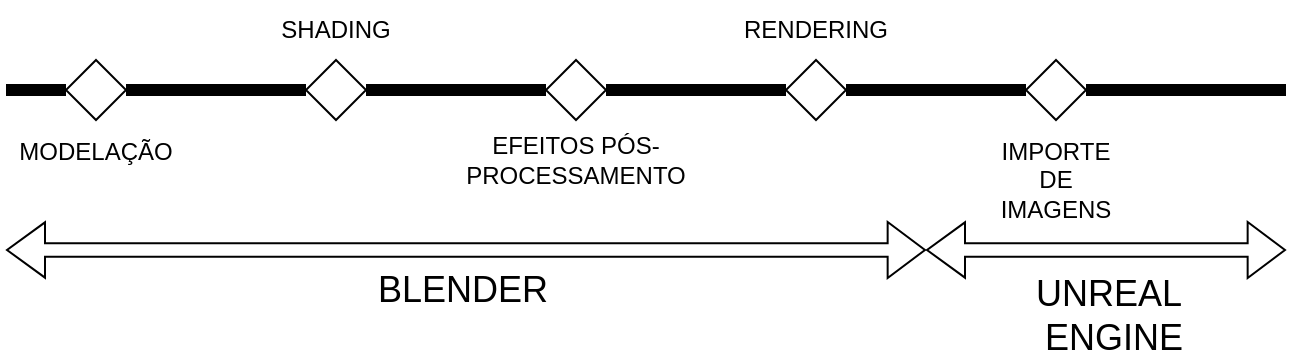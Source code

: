 <mxfile version="22.0.0" type="device">
  <diagram name="Page-1" id="EEt6lI0aAA-d0JNPY9X9">
    <mxGraphModel dx="1036" dy="606" grid="1" gridSize="10" guides="1" tooltips="1" connect="1" arrows="1" fold="1" page="1" pageScale="1" pageWidth="850" pageHeight="1100" math="0" shadow="0">
      <root>
        <mxCell id="0" />
        <mxCell id="1" parent="0" />
        <mxCell id="Z2kXabI_D8QP0BC8XG_g-1" value="" style="endArrow=none;html=1;strokeWidth=6;rounded=0;" edge="1" parent="1" source="Z2kXabI_D8QP0BC8XG_g-17">
          <mxGeometry width="50" height="50" relative="1" as="geometry">
            <mxPoint x="80" y="200" as="sourcePoint" />
            <mxPoint x="720" y="200" as="targetPoint" />
          </mxGeometry>
        </mxCell>
        <mxCell id="Z2kXabI_D8QP0BC8XG_g-6" value="" style="endArrow=none;html=1;strokeWidth=6;rounded=0;" edge="1" parent="1" target="Z2kXabI_D8QP0BC8XG_g-4">
          <mxGeometry width="50" height="50" relative="1" as="geometry">
            <mxPoint x="80" y="200" as="sourcePoint" />
            <mxPoint x="600" y="200" as="targetPoint" />
          </mxGeometry>
        </mxCell>
        <mxCell id="Z2kXabI_D8QP0BC8XG_g-4" value="" style="rhombus;whiteSpace=wrap;html=1;" vertex="1" parent="1">
          <mxGeometry x="110" y="185" width="30" height="30" as="geometry" />
        </mxCell>
        <mxCell id="Z2kXabI_D8QP0BC8XG_g-7" value="MODELAÇÃO" style="text;html=1;strokeColor=none;fillColor=none;align=center;verticalAlign=middle;whiteSpace=wrap;rounded=0;" vertex="1" parent="1">
          <mxGeometry x="95" y="216" width="60" height="30" as="geometry" />
        </mxCell>
        <mxCell id="Z2kXabI_D8QP0BC8XG_g-9" value="" style="endArrow=none;html=1;strokeWidth=6;rounded=0;" edge="1" parent="1" source="Z2kXabI_D8QP0BC8XG_g-4" target="Z2kXabI_D8QP0BC8XG_g-8">
          <mxGeometry width="50" height="50" relative="1" as="geometry">
            <mxPoint x="140" y="200" as="sourcePoint" />
            <mxPoint x="600" y="200" as="targetPoint" />
          </mxGeometry>
        </mxCell>
        <mxCell id="Z2kXabI_D8QP0BC8XG_g-8" value="" style="rhombus;whiteSpace=wrap;html=1;" vertex="1" parent="1">
          <mxGeometry x="230" y="185" width="30" height="30" as="geometry" />
        </mxCell>
        <mxCell id="Z2kXabI_D8QP0BC8XG_g-10" value="SHADING" style="text;html=1;strokeColor=none;fillColor=none;align=center;verticalAlign=middle;whiteSpace=wrap;rounded=0;" vertex="1" parent="1">
          <mxGeometry x="215" y="155" width="60" height="30" as="geometry" />
        </mxCell>
        <mxCell id="Z2kXabI_D8QP0BC8XG_g-12" value="" style="endArrow=none;html=1;strokeWidth=6;rounded=0;" edge="1" parent="1" source="Z2kXabI_D8QP0BC8XG_g-8" target="Z2kXabI_D8QP0BC8XG_g-11">
          <mxGeometry width="50" height="50" relative="1" as="geometry">
            <mxPoint x="260" y="200" as="sourcePoint" />
            <mxPoint x="600" y="200" as="targetPoint" />
          </mxGeometry>
        </mxCell>
        <mxCell id="Z2kXabI_D8QP0BC8XG_g-11" value="" style="rhombus;whiteSpace=wrap;html=1;" vertex="1" parent="1">
          <mxGeometry x="350" y="185" width="30" height="30" as="geometry" />
        </mxCell>
        <mxCell id="Z2kXabI_D8QP0BC8XG_g-13" value="EFEITOS PÓS-PROCESSAMENTO" style="text;html=1;strokeColor=none;fillColor=none;align=center;verticalAlign=middle;whiteSpace=wrap;rounded=0;" vertex="1" parent="1">
          <mxGeometry x="335" y="220" width="60" height="30" as="geometry" />
        </mxCell>
        <mxCell id="Z2kXabI_D8QP0BC8XG_g-15" value="" style="endArrow=none;html=1;strokeWidth=6;rounded=0;" edge="1" parent="1" source="Z2kXabI_D8QP0BC8XG_g-11" target="Z2kXabI_D8QP0BC8XG_g-14">
          <mxGeometry width="50" height="50" relative="1" as="geometry">
            <mxPoint x="370" y="200" as="sourcePoint" />
            <mxPoint x="600" y="200" as="targetPoint" />
          </mxGeometry>
        </mxCell>
        <mxCell id="Z2kXabI_D8QP0BC8XG_g-14" value="" style="rhombus;whiteSpace=wrap;html=1;" vertex="1" parent="1">
          <mxGeometry x="470" y="185" width="30" height="30" as="geometry" />
        </mxCell>
        <mxCell id="Z2kXabI_D8QP0BC8XG_g-16" value="RENDERING" style="text;html=1;strokeColor=none;fillColor=none;align=center;verticalAlign=middle;whiteSpace=wrap;rounded=0;" vertex="1" parent="1">
          <mxGeometry x="455" y="155" width="60" height="30" as="geometry" />
        </mxCell>
        <mxCell id="Z2kXabI_D8QP0BC8XG_g-18" value="" style="endArrow=none;html=1;strokeWidth=6;rounded=0;" edge="1" parent="1" source="Z2kXabI_D8QP0BC8XG_g-14" target="Z2kXabI_D8QP0BC8XG_g-17">
          <mxGeometry width="50" height="50" relative="1" as="geometry">
            <mxPoint x="500" y="200" as="sourcePoint" />
            <mxPoint x="760" y="200" as="targetPoint" />
          </mxGeometry>
        </mxCell>
        <mxCell id="Z2kXabI_D8QP0BC8XG_g-17" value="" style="rhombus;whiteSpace=wrap;html=1;" vertex="1" parent="1">
          <mxGeometry x="590" y="185" width="30" height="30" as="geometry" />
        </mxCell>
        <mxCell id="Z2kXabI_D8QP0BC8XG_g-19" value="" style="shape=flexArrow;endArrow=classic;startArrow=classic;html=1;rounded=0;width=6.667;endSize=5.892;endWidth=20.278;" edge="1" parent="1">
          <mxGeometry width="100" height="100" relative="1" as="geometry">
            <mxPoint x="80" y="280" as="sourcePoint" />
            <mxPoint x="540" y="280" as="targetPoint" />
          </mxGeometry>
        </mxCell>
        <mxCell id="Z2kXabI_D8QP0BC8XG_g-20" value="&lt;font style=&quot;font-size: 18px;&quot;&gt;BLENDER&lt;/font&gt;" style="edgeLabel;html=1;align=center;verticalAlign=middle;resizable=0;points=[];" vertex="1" connectable="0" parent="Z2kXabI_D8QP0BC8XG_g-19">
          <mxGeometry x="0.193" y="-5" relative="1" as="geometry">
            <mxPoint x="-47" y="15" as="offset" />
          </mxGeometry>
        </mxCell>
        <mxCell id="Z2kXabI_D8QP0BC8XG_g-21" value="IMPORTE DE IMAGENS" style="text;html=1;strokeColor=none;fillColor=none;align=center;verticalAlign=middle;whiteSpace=wrap;rounded=0;" vertex="1" parent="1">
          <mxGeometry x="575" y="230" width="60" height="30" as="geometry" />
        </mxCell>
        <mxCell id="Z2kXabI_D8QP0BC8XG_g-22" value="" style="shape=flexArrow;endArrow=classic;startArrow=classic;html=1;rounded=0;width=6.667;endSize=5.892;endWidth=20.278;" edge="1" parent="1">
          <mxGeometry width="100" height="100" relative="1" as="geometry">
            <mxPoint x="540" y="280" as="sourcePoint" />
            <mxPoint x="720" y="280" as="targetPoint" />
          </mxGeometry>
        </mxCell>
        <mxCell id="Z2kXabI_D8QP0BC8XG_g-23" value="&lt;font style=&quot;font-size: 18px;&quot;&gt;UNREAL&lt;br&gt;&amp;nbsp;ENGINE&lt;/font&gt;" style="edgeLabel;html=1;align=center;verticalAlign=middle;resizable=0;points=[];" vertex="1" connectable="0" parent="Z2kXabI_D8QP0BC8XG_g-22">
          <mxGeometry x="0.193" y="-5" relative="1" as="geometry">
            <mxPoint x="-17" y="28" as="offset" />
          </mxGeometry>
        </mxCell>
      </root>
    </mxGraphModel>
  </diagram>
</mxfile>
